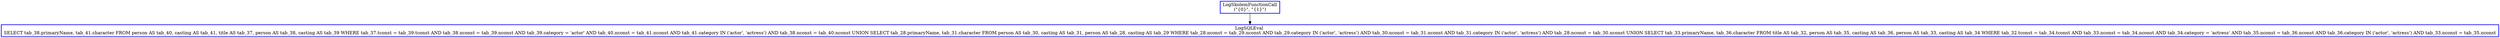 digraph  g{
node [shape=rectangle, color=black, fontcolor=black, style=bold]
0 [label="LogSkolemFunctionCall
(\"{0}\", \"{1}\")" , color = blue] ; 
1 [label="LogSQLEval 
SELECT tab_38.primaryName, tab_41.character FROM person AS tab_40, casting AS tab_41, title AS tab_37, person AS tab_38, casting AS tab_39 WHERE tab_37.tconst = tab_39.tconst AND tab_38.nconst = tab_39.nconst AND tab_39.category = 'actor' AND tab_40.nconst = tab_41.nconst AND tab_41.category IN ('actor', 'actress') AND tab_38.nconst = tab_40.nconst UNION SELECT tab_28.primaryName, tab_31.character FROM person AS tab_30, casting AS tab_31, person AS tab_28, casting AS tab_29 WHERE tab_28.nconst = tab_29.nconst AND tab_29.category IN ('actor', 'actress') AND tab_30.nconst = tab_31.nconst AND tab_31.category IN ('actor', 'actress') AND tab_28.nconst = tab_30.nconst UNION SELECT tab_33.primaryName, tab_36.character FROM title AS tab_32, person AS tab_35, casting AS tab_36, person AS tab_33, casting AS tab_34 WHERE tab_32.tconst = tab_34.tconst AND tab_33.nconst = tab_34.nconst AND tab_34.category = 'actress' AND tab_35.nconst = tab_36.nconst AND tab_36.category IN ('actor', 'actress') AND tab_33.nconst = tab_35.nconst", color = blue] ; 
0 -> 1 ; 
}

